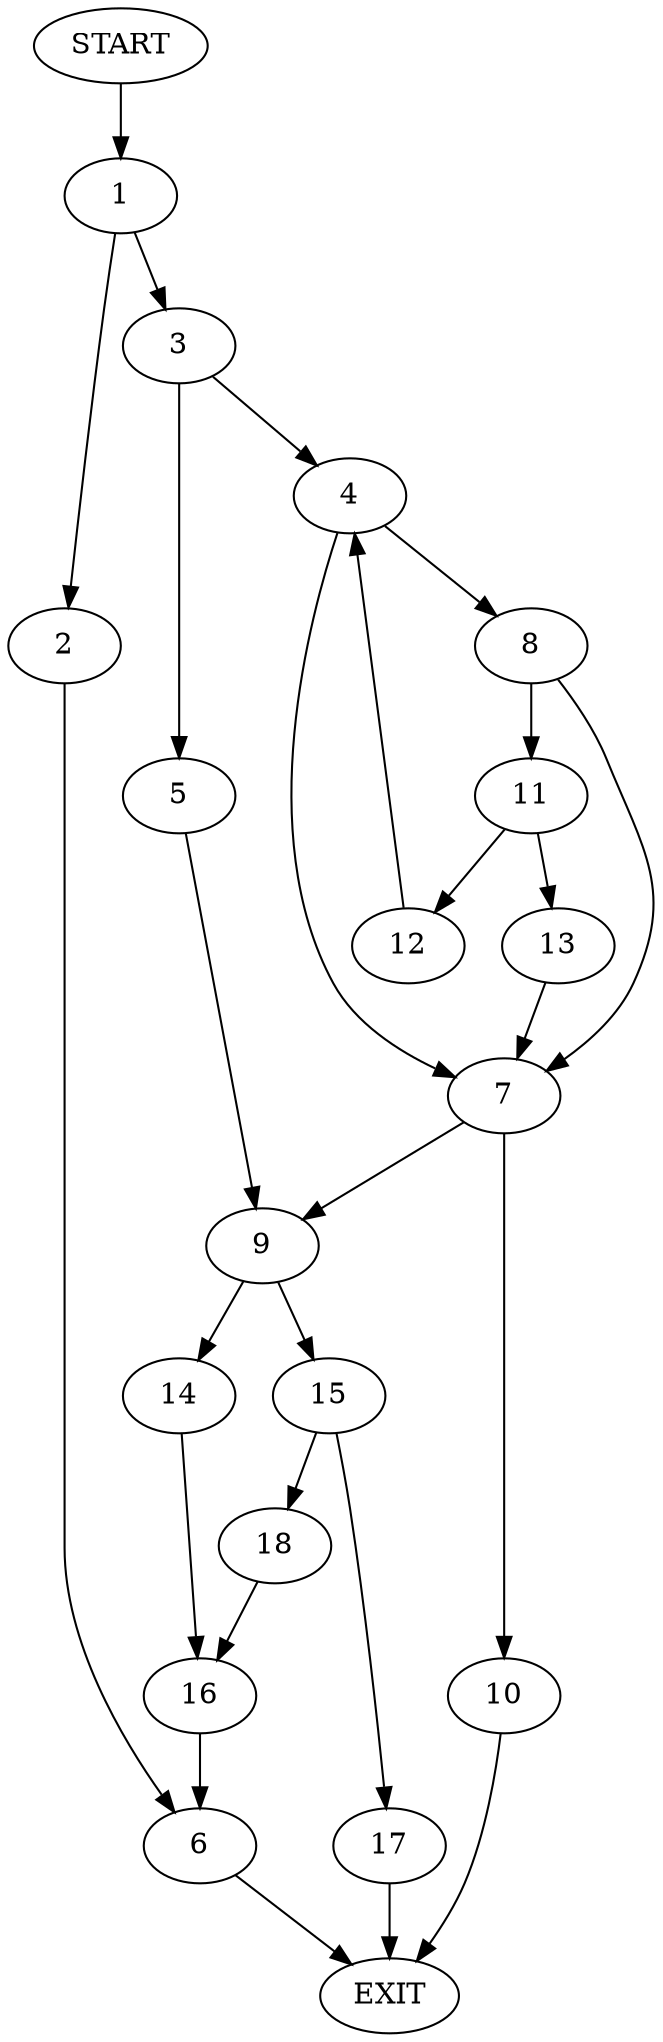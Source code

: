 digraph {
0 [label="START"]
19 [label="EXIT"]
0 -> 1
1 -> 2
1 -> 3
3 -> 4
3 -> 5
2 -> 6
4 -> 7
4 -> 8
5 -> 9
7 -> 9
7 -> 10
8 -> 7
8 -> 11
11 -> 12
11 -> 13
12 -> 4
13 -> 7
9 -> 14
9 -> 15
10 -> 19
14 -> 16
15 -> 17
15 -> 18
17 -> 19
18 -> 16
16 -> 6
6 -> 19
}
